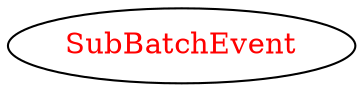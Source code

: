 digraph dependencyGraph {
 concentrate=true;
 ranksep="2.0";
 rankdir="LR"; 
 splines="ortho";
"SubBatchEvent" [fontcolor="red"];
}